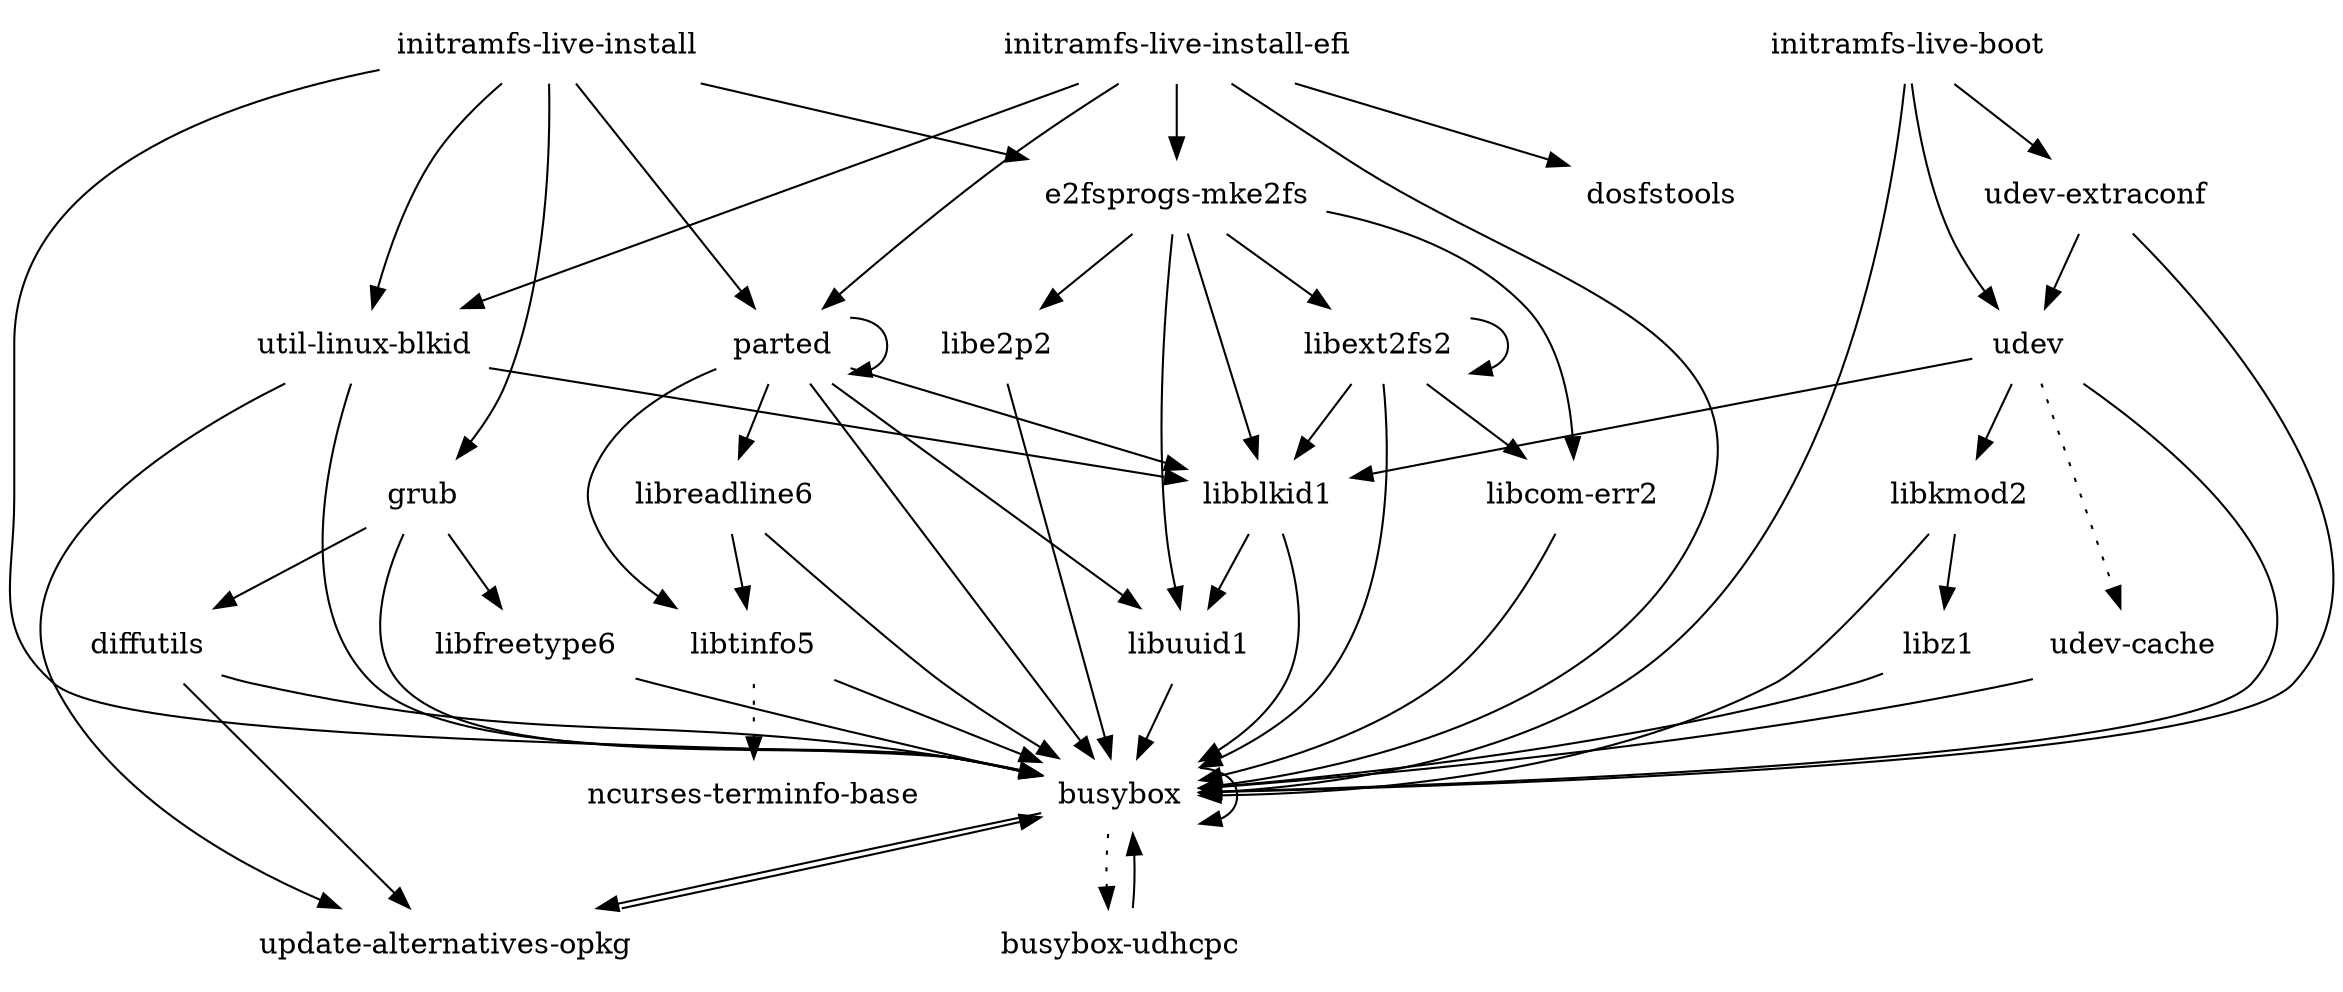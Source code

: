 digraph depends {
    node [shape=plaintext]
"busybox" -> "busybox";
"busybox" -> "busybox-udhcpc" [style=dotted];
"busybox" -> "update-alternatives-opkg";
"busybox-udhcpc" -> "busybox";
"diffutils" -> "busybox";
"diffutils" -> "update-alternatives-opkg";
"e2fsprogs-mke2fs" -> "libblkid1";
"e2fsprogs-mke2fs" -> "libcom-err2";
"e2fsprogs-mke2fs" -> "libe2p2";
"e2fsprogs-mke2fs" -> "libext2fs2";
"e2fsprogs-mke2fs" -> "libuuid1";
"grub" -> "busybox";
"grub" -> "diffutils";
"grub" -> "libfreetype6";
"initramfs-live-boot" -> "busybox";
"initramfs-live-boot" -> "udev";
"initramfs-live-boot" -> "udev-extraconf";
"initramfs-live-install" -> "busybox";
"initramfs-live-install" -> "e2fsprogs-mke2fs";
"initramfs-live-install" -> "grub";
"initramfs-live-install" -> "parted";
"initramfs-live-install" -> "util-linux-blkid";
"initramfs-live-install-efi" -> "busybox";
"initramfs-live-install-efi" -> "dosfstools";
"initramfs-live-install-efi" -> "e2fsprogs-mke2fs";
"initramfs-live-install-efi" -> "parted";
"initramfs-live-install-efi" -> "util-linux-blkid";
"libblkid1" -> "busybox";
"libblkid1" -> "libuuid1";
"libcom-err2" -> "busybox";
"libe2p2" -> "busybox";
"libext2fs2" -> "busybox";
"libext2fs2" -> "libblkid1";
"libext2fs2" -> "libcom-err2";
"libext2fs2" -> "libext2fs2";
"libfreetype6" -> "busybox";
"libkmod2" -> "busybox";
"libkmod2" -> "libz1";
"libreadline6" -> "busybox";
"libreadline6" -> "libtinfo5";
"libtinfo5" -> "busybox";
"libtinfo5" -> "ncurses-terminfo-base" [style=dotted];
"libuuid1" -> "busybox";
"libz1" -> "busybox";
"parted" -> "busybox";
"parted" -> "libblkid1";
"parted" -> "libreadline6";
"parted" -> "libtinfo5";
"parted" -> "libuuid1";
"parted" -> "parted";
"udev" -> "busybox";
"udev" -> "libblkid1";
"udev" -> "libkmod2";
"udev" -> "udev-cache" [style=dotted];
"udev-cache" -> "busybox";
"udev-extraconf" -> "busybox";
"udev-extraconf" -> "udev";
"update-alternatives-opkg" -> "busybox";
"util-linux-blkid" -> "busybox";
"util-linux-blkid" -> "libblkid1";
"util-linux-blkid" -> "update-alternatives-opkg";
}
